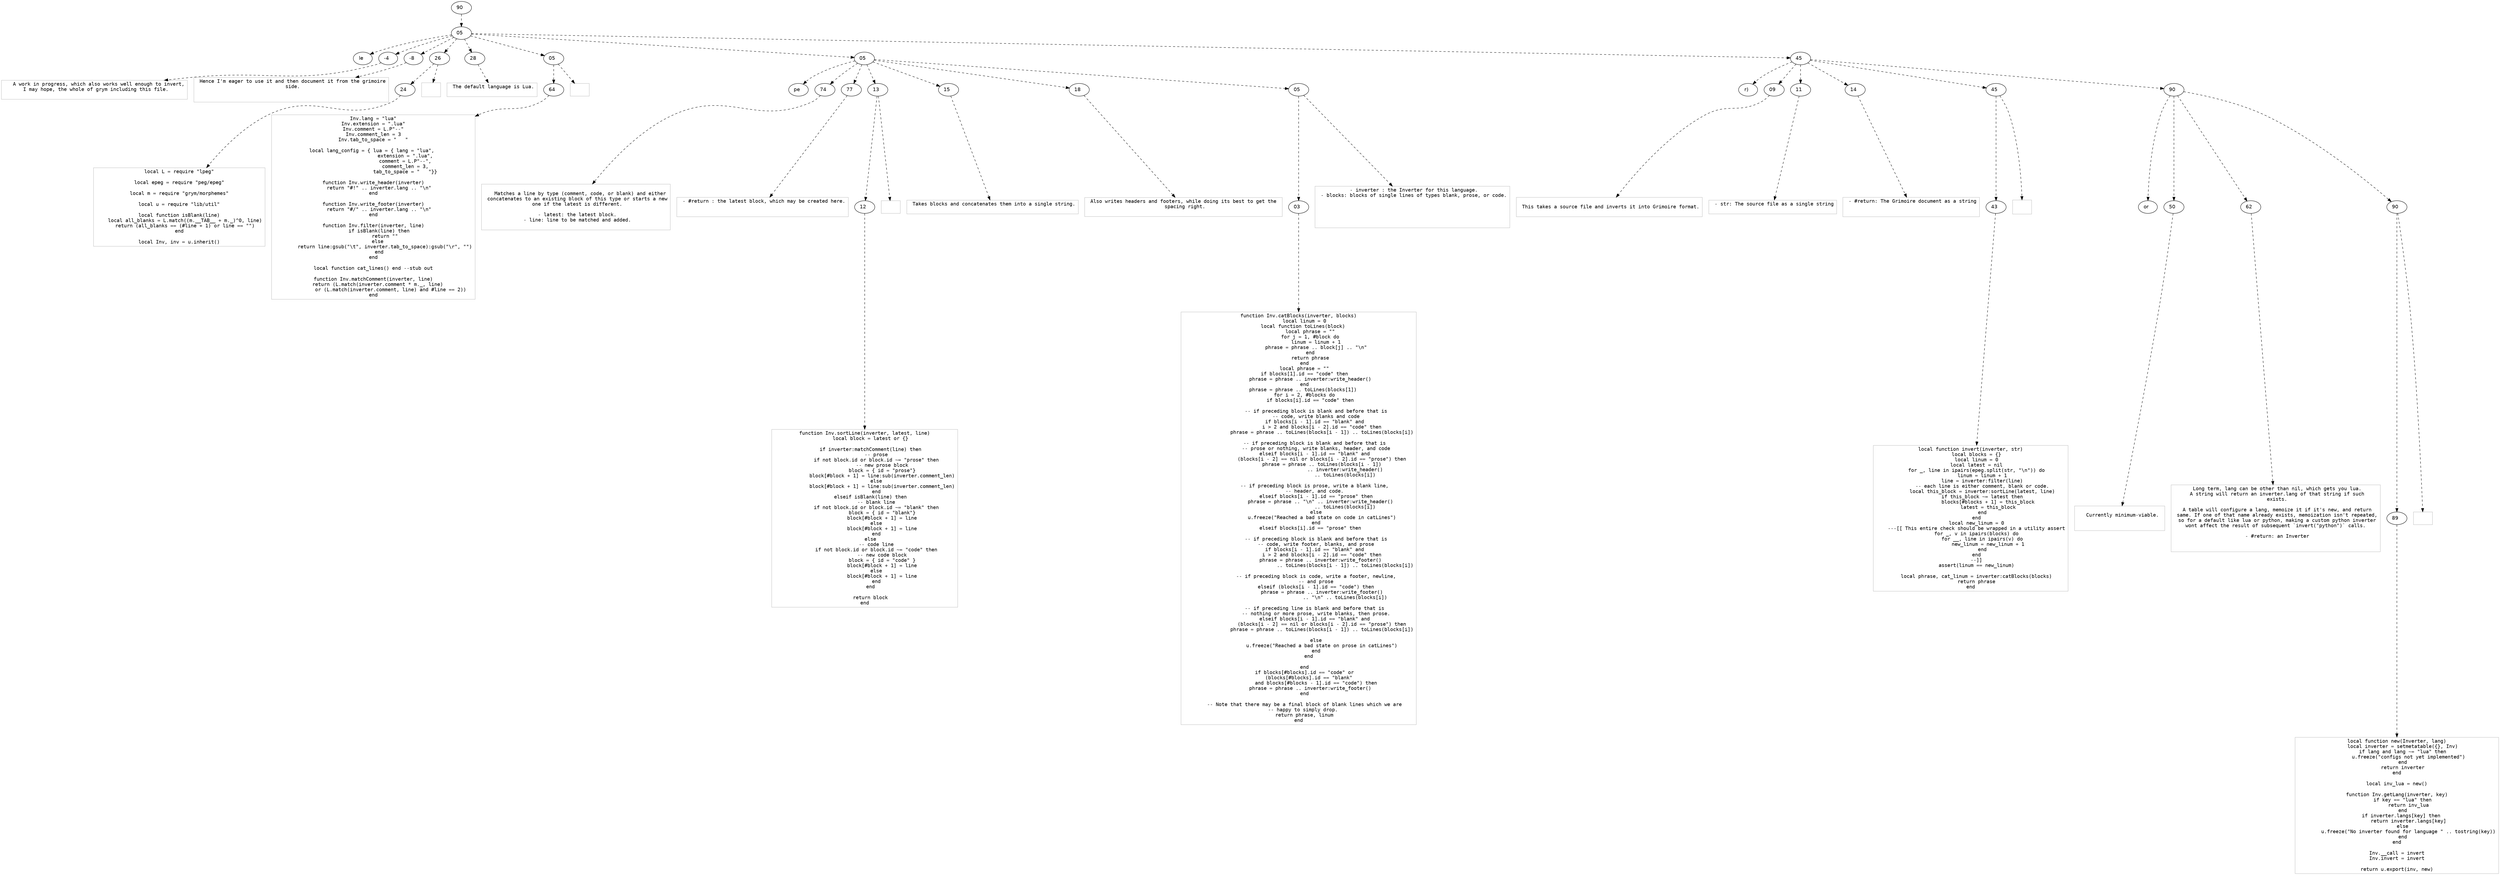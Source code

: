 digraph hierarchy {

node [fontname=Helvetica]
edge [style=dashed]

doc_0 [label="90  "]

doc_0 -> { section_1}
{rank=same; section_1}

section_1 [label="05  "]

section_1 -> { header_2 block_3 block_4 block_5 block_6 block_7 section_8 section_9}
{rank=same; header_2 block_3 block_4 block_5 block_6 block_7 section_8 section_9}

header_2 [label="le  "]
block_3 [label="-4  "]
block_4 [label="-8  "]
block_5 [label="26  "]
block_6 [label="28  "]
block_7 [label="05  "]
section_8 [label="05  "]
section_9 [label="45  "]


block_3 -> leaf_10
leaf_10  [color=Gray,shape=rectangle,fontname=Inconsolata,label="   A work in progress, which also works well enough to invert,
 I may hope, the whole of grym including this file.

"]
block_4 -> leaf_11
leaf_11  [color=Gray,shape=rectangle,fontname=Inconsolata,label=" Hence I'm eager to use it and then document it from the grimoire
 side.


"]block_5 -> { codeblock_12}
{rank=same; codeblock_12}

codeblock_12 [label="24  "]


codeblock_12 -> leaf_13
leaf_13  [color=Gray,shape=rectangle,fontname=Inconsolata,label="local L = require \"lpeg\"

local epeg = require \"peg/epeg\"

local m = require \"grym/morphemes\"

local u = require \"lib/util\"

local function isBlank(line)
    local all_blanks = L.match((m.__TAB__ + m._)^0, line)
    return (all_blanks == (#line + 1) or line == \"\")
end

local Inv, inv = u.inherit()
"]
block_5 -> leaf_14
leaf_14  [color=Gray,shape=rectangle,fontname=Inconsolata,label="

"]
block_6 -> leaf_15
leaf_15  [color=Gray,shape=rectangle,fontname=Inconsolata,label=" The default language is Lua.

"]block_7 -> { codeblock_16}
{rank=same; codeblock_16}

codeblock_16 [label="64  "]


codeblock_16 -> leaf_17
leaf_17  [color=Gray,shape=rectangle,fontname=Inconsolata,label="Inv.lang = \"lua\"
Inv.extension = \".lua\"
Inv.comment = L.P\"--\"
Inv.comment_len = 3
Inv.tab_to_space = \"   \"

local lang_config = { lua = { lang = \"lua\", 
                      extension = \".lua\",
                      comment = L.P\"--\",
                      comment_len = 3,
                      tab_to_space = \"   \"}}

function Inv.write_header(inverter)
    return \"#!\" .. inverter.lang .. \"\\n\"
end

function Inv.write_footer(inverter)
    return \"#/\" .. inverter.lang .. \"\\n\"
end

function Inv.filter(inverter, line)
    if isBlank(line) then
        return \"\"
    else 
        return line:gsub(\"\\t\", inverter.tab_to_space):gsub(\"\\r\", \"\")
    end
end

local function cat_lines() end --stub out

function Inv.matchComment(inverter, line)
    return (L.match(inverter.comment * m._, line) 
            or (L.match(inverter.comment, line) and #line == 2))
end
"]
block_7 -> leaf_18
leaf_18  [color=Gray,shape=rectangle,fontname=Inconsolata,label="
"]section_8 -> { header_19 block_20 block_21 block_22 block_23 block_24 block_25}
{rank=same; header_19 block_20 block_21 block_22 block_23 block_24 block_25}

header_19 [label="pe  "]
block_20 [label="74  "]
block_21 [label="77  "]
block_22 [label="13  "]
block_23 [label="15  "]
block_24 [label="18  "]
block_25 [label="05  "]


block_20 -> leaf_26
leaf_26  [color=Gray,shape=rectangle,fontname=Inconsolata,label="
   Matches a line by type (comment, code, or blank) and either
 concatenates to an existing block of this type or starts a new
 one if the latest is different.
 
 - latest: the latest block.
 - line: line to be matched and added.

"]
block_21 -> leaf_27
leaf_27  [color=Gray,shape=rectangle,fontname=Inconsolata,label=" - #return : the latest block, which may be created here.


"]block_22 -> { codeblock_28}
{rank=same; codeblock_28}

codeblock_28 [label="12  "]


codeblock_28 -> leaf_29
leaf_29  [color=Gray,shape=rectangle,fontname=Inconsolata,label="function Inv.sortLine(inverter, latest, line)
    local block = latest or {}

    if inverter:matchComment(line) then
        -- prose
        if not block.id or block.id ~= \"prose\" then
            -- new prose block
            block = { id = \"prose\"}
            block[#block + 1] = line:sub(inverter.comment_len)
        else
            block[#block + 1] = line:sub(inverter.comment_len)
        end
    elseif isBlank(line) then
        -- blank line
        if not block.id or block.id ~= \"blank\" then
            block = { id = \"blank\"}
            block[#block + 1] = line
        else
            block[#block + 1] = line
        end
    else
        -- code line
        if not block.id or block.id ~= \"code\" then
            -- new code block
            block = { id = \"code\" }
            block[#block + 1] = line
        else
            block[#block + 1] = line
        end
    end

    return block
end
"]
block_22 -> leaf_30
leaf_30  [color=Gray,shape=rectangle,fontname=Inconsolata,label="
"]
block_23 -> leaf_31
leaf_31  [color=Gray,shape=rectangle,fontname=Inconsolata,label=" Takes blocks and concatenates them into a single string.

"]
block_24 -> leaf_32
leaf_32  [color=Gray,shape=rectangle,fontname=Inconsolata,label=" Also writes headers and footers, while doing its best to get the 
 spacing right.

"]block_25 -> { codeblock_33}
{rank=same; codeblock_33}

codeblock_33 [label="03  "]


codeblock_33 -> leaf_34
leaf_34  [color=Gray,shape=rectangle,fontname=Inconsolata,label="function Inv.catBlocks(inverter, blocks)
    local linum = 0
    local function toLines(block) 
        local phrase = \"\"
        for j = 1, #block do
            linum = linum + 1
            phrase = phrase .. block[j] .. \"\\n\"
        end
        return phrase
    end
    local phrase = \"\"
    if blocks[1].id == \"code\" then
        phrase = phrase .. inverter:write_header()
    end
    phrase = phrase .. toLines(blocks[1]) 
    for i = 2, #blocks do
        if blocks[i].id == \"code\" then

            -- if preceding block is blank and before that is
            -- code, write blanks and code
            if blocks[i - 1].id == \"blank\" and 
                i > 2 and blocks[i - 2].id == \"code\" then
                phrase = phrase .. toLines(blocks[i - 1]) .. toLines(blocks[i])

            -- if preceding block is blank and before that is 
            -- prose or nothing, write blanks, header, and code
            elseif blocks[i - 1].id == \"blank\" and 
                (blocks[i - 2] == nil or blocks[i - 2].id == \"prose\") then
                phrase = phrase .. toLines(blocks[i - 1])
                                .. inverter:write_header()
                                .. toLines(blocks[i])

            -- if preceding block is prose, write a blank line, 
            -- header, and code. 
            elseif blocks[i - 1].id == \"prose\" then
                phrase = phrase .. \"\\n\" .. inverter:write_header() 
                                .. toLines(blocks[i])
            else
                u.freeze(\"Reached a bad state on code in catLines\")
            end
        elseif blocks[i].id == \"prose\" then

            -- if preceding block is blank and before that is
            -- code, write footer, blanks, and prose
            if blocks[i - 1].id == \"blank\" and 
                i > 2 and blocks[i - 2].id == \"code\" then
                phrase = phrase .. inverter:write_footer() 
                                .. toLines(blocks[i - 1]) .. toLines(blocks[i])

            -- if preceding block is code, write a footer, newline,
            -- and prose
            elseif (blocks[i - 1].id == \"code\") then
                phrase = phrase .. inverter:write_footer()
                                .. \"\\n\" .. toLines(blocks[i])

            -- if preceding line is blank and before that is 
            -- nothing or more prose, write blanks, then prose.
            elseif blocks[i - 1].id == \"blank\" and 
                (blocks[i - 2] == nil or blocks[i - 2].id == \"prose\") then
                phrase = phrase .. toLines(blocks[i - 1]) .. toLines(blocks[i])

            else
                u.freeze(\"Reached a bad state on prose in catLines\")
            end
        end 

    end
    if blocks[#blocks].id == \"code\" or
        (blocks[#blocks].id == \"blank\" 
            and blocks[#blocks - 1].id == \"code\") then
        phrase = phrase .. inverter:write_footer()
    end

    -- Note that there may be a final block of blank lines which we are
    -- happy to simply drop. 
    return phrase, linum
end
"]
block_25 -> leaf_35
leaf_35  [color=Gray,shape=rectangle,fontname=Inconsolata,label=" - inverter : the Inverter for this language.
 - blocks: blocks of single lines of types blank, prose, or code.





"]section_9 -> { header_36 block_37 block_38 block_39 block_40 section_41}
{rank=same; header_36 block_37 block_38 block_39 block_40 section_41}

header_36 [label="r)  "]
block_37 [label="09  "]
block_38 [label="11  "]
block_39 [label="14  "]
block_40 [label="45  "]
section_41 [label="90  "]


block_37 -> leaf_42
leaf_42  [color=Gray,shape=rectangle,fontname=Inconsolata,label="
 This takes a source file and inverts it into Grimoire format.

"]
block_38 -> leaf_43
leaf_43  [color=Gray,shape=rectangle,fontname=Inconsolata,label=" - str: The source file as a single string

"]
block_39 -> leaf_44
leaf_44  [color=Gray,shape=rectangle,fontname=Inconsolata,label=" - #return: The Grimoire document as a string


"]block_40 -> { codeblock_45}
{rank=same; codeblock_45}

codeblock_45 [label="43  "]


codeblock_45 -> leaf_46
leaf_46  [color=Gray,shape=rectangle,fontname=Inconsolata,label="local function invert(inverter, str)
    local blocks = {}
    local linum = 0
    local latest = nil
    for _, line in ipairs(epeg.split(str, \"\\n\")) do
        linum = linum + 1
        line = inverter:filter(line)
        -- each line is either comment, blank or code.
        local this_block = inverter:sortLine(latest, line)
        if this_block ~= latest then
            blocks[#blocks + 1] = this_block
            latest = this_block
        end
    end
    local new_linum = 0
    ---[[ This entire check should be wrapped in a utility assert
    for _, v in ipairs(blocks) do
        for __, line in ipairs(v) do
            new_linum = new_linum + 1
        end
    end
    --]]
    assert(linum == new_linum)

    local phrase, cat_linum = inverter:catBlocks(blocks)
    return phrase
end
"]
block_40 -> leaf_47
leaf_47  [color=Gray,shape=rectangle,fontname=Inconsolata,label="

"]section_41 -> { header_48 block_49 block_50 block_51}
{rank=same; header_48 block_49 block_50 block_51}

header_48 [label="or  "]
block_49 [label="50  "]
block_50 [label="62  "]
block_51 [label="90  "]


block_49 -> leaf_52
leaf_52  [color=Gray,shape=rectangle,fontname=Inconsolata,label=" 
   Currently minimum-viable. 


"]
block_50 -> leaf_53
leaf_53  [color=Gray,shape=rectangle,fontname=Inconsolata,label=" Long term, lang can be other than nil, which gets you lua.
 A string will return an inverter.lang of that string if such
 exists.
 
 A table will configure a lang, memoize it if it's new, and return
 same. If one of that name already exists, memoization isn't repeated,
 so for a default like lua or python, making a custom python inverter
 wont affect the result of subsequent `invert(\"python\")` calls. 
 
 - #return: an Inverter


"]block_51 -> { codeblock_54}
{rank=same; codeblock_54}

codeblock_54 [label="89  "]


codeblock_54 -> leaf_55
leaf_55  [color=Gray,shape=rectangle,fontname=Inconsolata,label="local function new(Inverter, lang)
    local inverter = setmetatable({}, Inv)
    if lang and lang ~= \"lua\" then
        u.freeze(\"configs not yet implemented\")
    end
    return inverter
end

local inv_lua = new()

function Inv.getLang(inverter, key)
    if key == \"lua\" then
        return inv_lua
    end
    if inverter.langs[key] then 
        return inverter.langs[key]
    else
        u.freeze(\"No inverter found for language \" .. tostring(key))
    end
end

Inv.__call = invert
Inv.invert = invert

return u.export(inv, new)
"]
block_51 -> leaf_56
leaf_56  [color=Gray,shape=rectangle,fontname=Inconsolata,label="
"]
}
